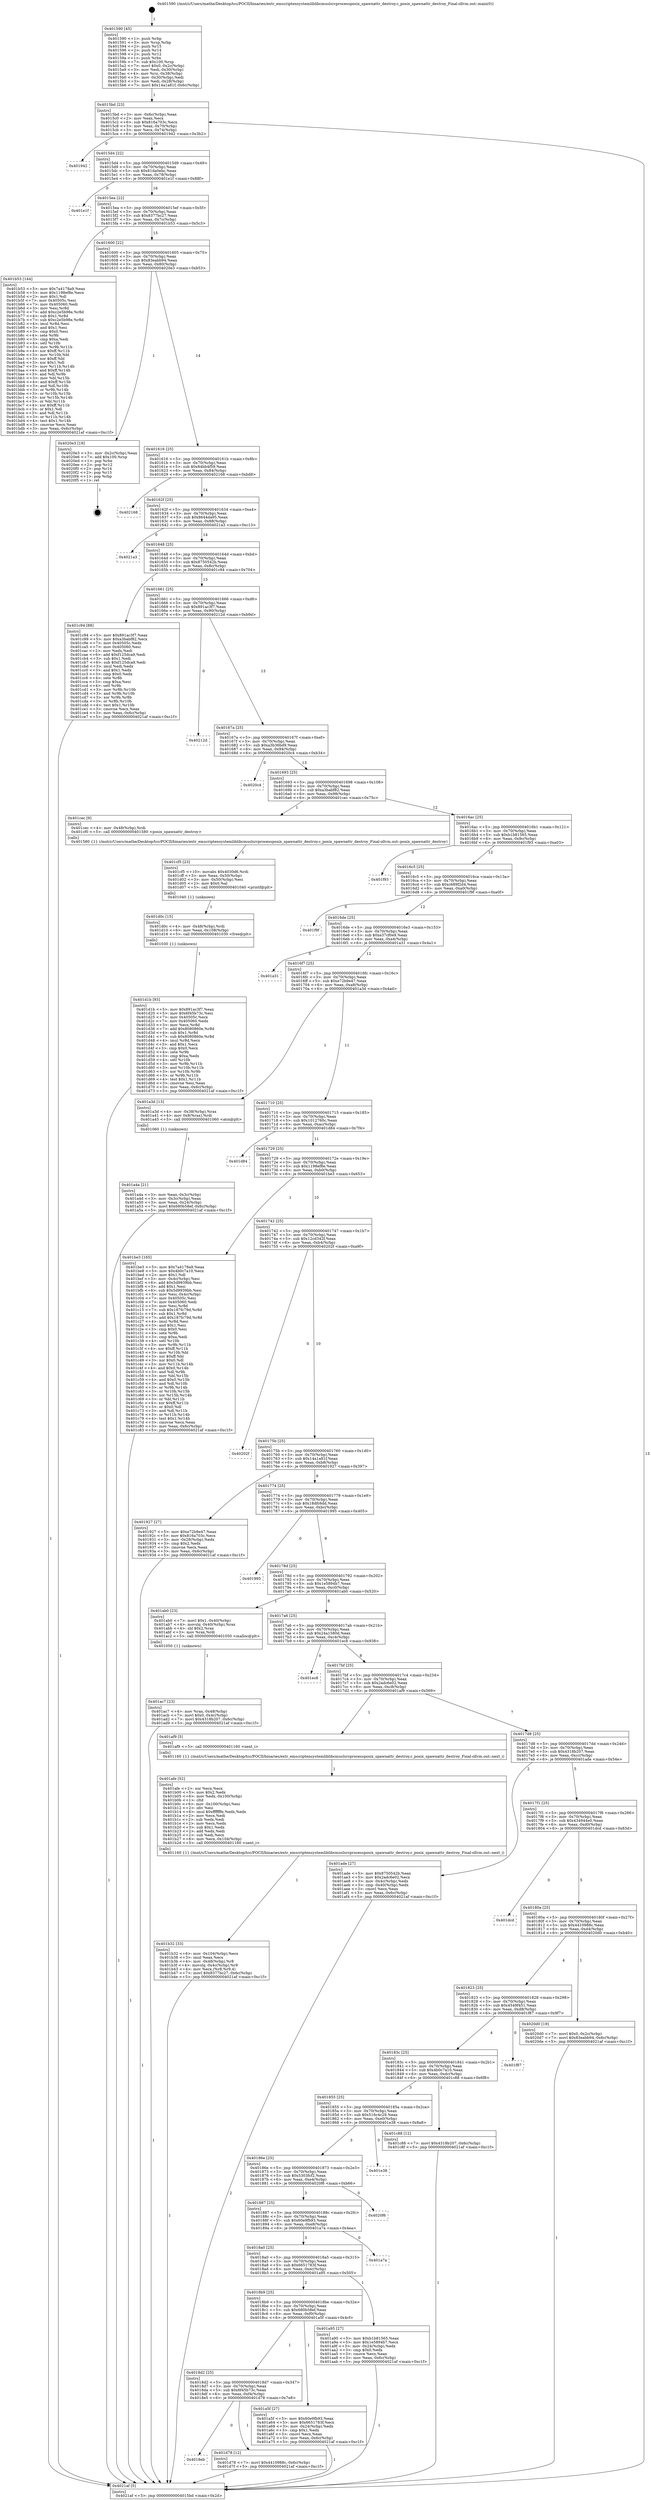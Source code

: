 digraph "0x401590" {
  label = "0x401590 (/mnt/c/Users/mathe/Desktop/tcc/POCII/binaries/extr_emscriptensystemliblibcmuslsrcprocessposix_spawnattr_destroy.c_posix_spawnattr_destroy_Final-ollvm.out::main(0))"
  labelloc = "t"
  node[shape=record]

  Entry [label="",width=0.3,height=0.3,shape=circle,fillcolor=black,style=filled]
  "0x4015bd" [label="{
     0x4015bd [23]\l
     | [instrs]\l
     &nbsp;&nbsp;0x4015bd \<+3\>: mov -0x6c(%rbp),%eax\l
     &nbsp;&nbsp;0x4015c0 \<+2\>: mov %eax,%ecx\l
     &nbsp;&nbsp;0x4015c2 \<+6\>: sub $0x816a703c,%ecx\l
     &nbsp;&nbsp;0x4015c8 \<+3\>: mov %eax,-0x70(%rbp)\l
     &nbsp;&nbsp;0x4015cb \<+3\>: mov %ecx,-0x74(%rbp)\l
     &nbsp;&nbsp;0x4015ce \<+6\>: je 0000000000401942 \<main+0x3b2\>\l
  }"]
  "0x401942" [label="{
     0x401942\l
  }", style=dashed]
  "0x4015d4" [label="{
     0x4015d4 [22]\l
     | [instrs]\l
     &nbsp;&nbsp;0x4015d4 \<+5\>: jmp 00000000004015d9 \<main+0x49\>\l
     &nbsp;&nbsp;0x4015d9 \<+3\>: mov -0x70(%rbp),%eax\l
     &nbsp;&nbsp;0x4015dc \<+5\>: sub $0x81da0ebc,%eax\l
     &nbsp;&nbsp;0x4015e1 \<+3\>: mov %eax,-0x78(%rbp)\l
     &nbsp;&nbsp;0x4015e4 \<+6\>: je 0000000000401e1f \<main+0x88f\>\l
  }"]
  Exit [label="",width=0.3,height=0.3,shape=circle,fillcolor=black,style=filled,peripheries=2]
  "0x401e1f" [label="{
     0x401e1f\l
  }", style=dashed]
  "0x4015ea" [label="{
     0x4015ea [22]\l
     | [instrs]\l
     &nbsp;&nbsp;0x4015ea \<+5\>: jmp 00000000004015ef \<main+0x5f\>\l
     &nbsp;&nbsp;0x4015ef \<+3\>: mov -0x70(%rbp),%eax\l
     &nbsp;&nbsp;0x4015f2 \<+5\>: sub $0x8377bc27,%eax\l
     &nbsp;&nbsp;0x4015f7 \<+3\>: mov %eax,-0x7c(%rbp)\l
     &nbsp;&nbsp;0x4015fa \<+6\>: je 0000000000401b53 \<main+0x5c3\>\l
  }"]
  "0x4018eb" [label="{
     0x4018eb\l
  }", style=dashed]
  "0x401b53" [label="{
     0x401b53 [144]\l
     | [instrs]\l
     &nbsp;&nbsp;0x401b53 \<+5\>: mov $0x7a4178a9,%eax\l
     &nbsp;&nbsp;0x401b58 \<+5\>: mov $0x1198ef8e,%ecx\l
     &nbsp;&nbsp;0x401b5d \<+2\>: mov $0x1,%dl\l
     &nbsp;&nbsp;0x401b5f \<+7\>: mov 0x40505c,%esi\l
     &nbsp;&nbsp;0x401b66 \<+7\>: mov 0x405060,%edi\l
     &nbsp;&nbsp;0x401b6d \<+3\>: mov %esi,%r8d\l
     &nbsp;&nbsp;0x401b70 \<+7\>: add $0xc2e5b98e,%r8d\l
     &nbsp;&nbsp;0x401b77 \<+4\>: sub $0x1,%r8d\l
     &nbsp;&nbsp;0x401b7b \<+7\>: sub $0xc2e5b98e,%r8d\l
     &nbsp;&nbsp;0x401b82 \<+4\>: imul %r8d,%esi\l
     &nbsp;&nbsp;0x401b86 \<+3\>: and $0x1,%esi\l
     &nbsp;&nbsp;0x401b89 \<+3\>: cmp $0x0,%esi\l
     &nbsp;&nbsp;0x401b8c \<+4\>: sete %r9b\l
     &nbsp;&nbsp;0x401b90 \<+3\>: cmp $0xa,%edi\l
     &nbsp;&nbsp;0x401b93 \<+4\>: setl %r10b\l
     &nbsp;&nbsp;0x401b97 \<+3\>: mov %r9b,%r11b\l
     &nbsp;&nbsp;0x401b9a \<+4\>: xor $0xff,%r11b\l
     &nbsp;&nbsp;0x401b9e \<+3\>: mov %r10b,%bl\l
     &nbsp;&nbsp;0x401ba1 \<+3\>: xor $0xff,%bl\l
     &nbsp;&nbsp;0x401ba4 \<+3\>: xor $0x1,%dl\l
     &nbsp;&nbsp;0x401ba7 \<+3\>: mov %r11b,%r14b\l
     &nbsp;&nbsp;0x401baa \<+4\>: and $0xff,%r14b\l
     &nbsp;&nbsp;0x401bae \<+3\>: and %dl,%r9b\l
     &nbsp;&nbsp;0x401bb1 \<+3\>: mov %bl,%r15b\l
     &nbsp;&nbsp;0x401bb4 \<+4\>: and $0xff,%r15b\l
     &nbsp;&nbsp;0x401bb8 \<+3\>: and %dl,%r10b\l
     &nbsp;&nbsp;0x401bbb \<+3\>: or %r9b,%r14b\l
     &nbsp;&nbsp;0x401bbe \<+3\>: or %r10b,%r15b\l
     &nbsp;&nbsp;0x401bc1 \<+3\>: xor %r15b,%r14b\l
     &nbsp;&nbsp;0x401bc4 \<+3\>: or %bl,%r11b\l
     &nbsp;&nbsp;0x401bc7 \<+4\>: xor $0xff,%r11b\l
     &nbsp;&nbsp;0x401bcb \<+3\>: or $0x1,%dl\l
     &nbsp;&nbsp;0x401bce \<+3\>: and %dl,%r11b\l
     &nbsp;&nbsp;0x401bd1 \<+3\>: or %r11b,%r14b\l
     &nbsp;&nbsp;0x401bd4 \<+4\>: test $0x1,%r14b\l
     &nbsp;&nbsp;0x401bd8 \<+3\>: cmovne %ecx,%eax\l
     &nbsp;&nbsp;0x401bdb \<+3\>: mov %eax,-0x6c(%rbp)\l
     &nbsp;&nbsp;0x401bde \<+5\>: jmp 00000000004021af \<main+0xc1f\>\l
  }"]
  "0x401600" [label="{
     0x401600 [22]\l
     | [instrs]\l
     &nbsp;&nbsp;0x401600 \<+5\>: jmp 0000000000401605 \<main+0x75\>\l
     &nbsp;&nbsp;0x401605 \<+3\>: mov -0x70(%rbp),%eax\l
     &nbsp;&nbsp;0x401608 \<+5\>: sub $0x83eabb94,%eax\l
     &nbsp;&nbsp;0x40160d \<+3\>: mov %eax,-0x80(%rbp)\l
     &nbsp;&nbsp;0x401610 \<+6\>: je 00000000004020e3 \<main+0xb53\>\l
  }"]
  "0x401d78" [label="{
     0x401d78 [12]\l
     | [instrs]\l
     &nbsp;&nbsp;0x401d78 \<+7\>: movl $0x4410988c,-0x6c(%rbp)\l
     &nbsp;&nbsp;0x401d7f \<+5\>: jmp 00000000004021af \<main+0xc1f\>\l
  }"]
  "0x4020e3" [label="{
     0x4020e3 [19]\l
     | [instrs]\l
     &nbsp;&nbsp;0x4020e3 \<+3\>: mov -0x2c(%rbp),%eax\l
     &nbsp;&nbsp;0x4020e6 \<+7\>: add $0x100,%rsp\l
     &nbsp;&nbsp;0x4020ed \<+1\>: pop %rbx\l
     &nbsp;&nbsp;0x4020ee \<+2\>: pop %r12\l
     &nbsp;&nbsp;0x4020f0 \<+2\>: pop %r14\l
     &nbsp;&nbsp;0x4020f2 \<+2\>: pop %r15\l
     &nbsp;&nbsp;0x4020f4 \<+1\>: pop %rbp\l
     &nbsp;&nbsp;0x4020f5 \<+1\>: ret\l
  }"]
  "0x401616" [label="{
     0x401616 [25]\l
     | [instrs]\l
     &nbsp;&nbsp;0x401616 \<+5\>: jmp 000000000040161b \<main+0x8b\>\l
     &nbsp;&nbsp;0x40161b \<+3\>: mov -0x70(%rbp),%eax\l
     &nbsp;&nbsp;0x40161e \<+5\>: sub $0x84bb4f59,%eax\l
     &nbsp;&nbsp;0x401623 \<+6\>: mov %eax,-0x84(%rbp)\l
     &nbsp;&nbsp;0x401629 \<+6\>: je 0000000000402168 \<main+0xbd8\>\l
  }"]
  "0x401d1b" [label="{
     0x401d1b [93]\l
     | [instrs]\l
     &nbsp;&nbsp;0x401d1b \<+5\>: mov $0x891ac3f7,%eax\l
     &nbsp;&nbsp;0x401d20 \<+5\>: mov $0x6f45b73c,%esi\l
     &nbsp;&nbsp;0x401d25 \<+7\>: mov 0x40505c,%ecx\l
     &nbsp;&nbsp;0x401d2c \<+7\>: mov 0x405060,%edx\l
     &nbsp;&nbsp;0x401d33 \<+3\>: mov %ecx,%r8d\l
     &nbsp;&nbsp;0x401d36 \<+7\>: add $0x8080860e,%r8d\l
     &nbsp;&nbsp;0x401d3d \<+4\>: sub $0x1,%r8d\l
     &nbsp;&nbsp;0x401d41 \<+7\>: sub $0x8080860e,%r8d\l
     &nbsp;&nbsp;0x401d48 \<+4\>: imul %r8d,%ecx\l
     &nbsp;&nbsp;0x401d4c \<+3\>: and $0x1,%ecx\l
     &nbsp;&nbsp;0x401d4f \<+3\>: cmp $0x0,%ecx\l
     &nbsp;&nbsp;0x401d52 \<+4\>: sete %r9b\l
     &nbsp;&nbsp;0x401d56 \<+3\>: cmp $0xa,%edx\l
     &nbsp;&nbsp;0x401d59 \<+4\>: setl %r10b\l
     &nbsp;&nbsp;0x401d5d \<+3\>: mov %r9b,%r11b\l
     &nbsp;&nbsp;0x401d60 \<+3\>: and %r10b,%r11b\l
     &nbsp;&nbsp;0x401d63 \<+3\>: xor %r10b,%r9b\l
     &nbsp;&nbsp;0x401d66 \<+3\>: or %r9b,%r11b\l
     &nbsp;&nbsp;0x401d69 \<+4\>: test $0x1,%r11b\l
     &nbsp;&nbsp;0x401d6d \<+3\>: cmovne %esi,%eax\l
     &nbsp;&nbsp;0x401d70 \<+3\>: mov %eax,-0x6c(%rbp)\l
     &nbsp;&nbsp;0x401d73 \<+5\>: jmp 00000000004021af \<main+0xc1f\>\l
  }"]
  "0x402168" [label="{
     0x402168\l
  }", style=dashed]
  "0x40162f" [label="{
     0x40162f [25]\l
     | [instrs]\l
     &nbsp;&nbsp;0x40162f \<+5\>: jmp 0000000000401634 \<main+0xa4\>\l
     &nbsp;&nbsp;0x401634 \<+3\>: mov -0x70(%rbp),%eax\l
     &nbsp;&nbsp;0x401637 \<+5\>: sub $0x8644da95,%eax\l
     &nbsp;&nbsp;0x40163c \<+6\>: mov %eax,-0x88(%rbp)\l
     &nbsp;&nbsp;0x401642 \<+6\>: je 00000000004021a3 \<main+0xc13\>\l
  }"]
  "0x401d0c" [label="{
     0x401d0c [15]\l
     | [instrs]\l
     &nbsp;&nbsp;0x401d0c \<+4\>: mov -0x48(%rbp),%rdi\l
     &nbsp;&nbsp;0x401d10 \<+6\>: mov %eax,-0x108(%rbp)\l
     &nbsp;&nbsp;0x401d16 \<+5\>: call 0000000000401030 \<free@plt\>\l
     | [calls]\l
     &nbsp;&nbsp;0x401030 \{1\} (unknown)\l
  }"]
  "0x4021a3" [label="{
     0x4021a3\l
  }", style=dashed]
  "0x401648" [label="{
     0x401648 [25]\l
     | [instrs]\l
     &nbsp;&nbsp;0x401648 \<+5\>: jmp 000000000040164d \<main+0xbd\>\l
     &nbsp;&nbsp;0x40164d \<+3\>: mov -0x70(%rbp),%eax\l
     &nbsp;&nbsp;0x401650 \<+5\>: sub $0x8750542b,%eax\l
     &nbsp;&nbsp;0x401655 \<+6\>: mov %eax,-0x8c(%rbp)\l
     &nbsp;&nbsp;0x40165b \<+6\>: je 0000000000401c94 \<main+0x704\>\l
  }"]
  "0x401cf5" [label="{
     0x401cf5 [23]\l
     | [instrs]\l
     &nbsp;&nbsp;0x401cf5 \<+10\>: movabs $0x4030d6,%rdi\l
     &nbsp;&nbsp;0x401cff \<+3\>: mov %eax,-0x50(%rbp)\l
     &nbsp;&nbsp;0x401d02 \<+3\>: mov -0x50(%rbp),%esi\l
     &nbsp;&nbsp;0x401d05 \<+2\>: mov $0x0,%al\l
     &nbsp;&nbsp;0x401d07 \<+5\>: call 0000000000401040 \<printf@plt\>\l
     | [calls]\l
     &nbsp;&nbsp;0x401040 \{1\} (unknown)\l
  }"]
  "0x401c94" [label="{
     0x401c94 [88]\l
     | [instrs]\l
     &nbsp;&nbsp;0x401c94 \<+5\>: mov $0x891ac3f7,%eax\l
     &nbsp;&nbsp;0x401c99 \<+5\>: mov $0xa3babf82,%ecx\l
     &nbsp;&nbsp;0x401c9e \<+7\>: mov 0x40505c,%edx\l
     &nbsp;&nbsp;0x401ca5 \<+7\>: mov 0x405060,%esi\l
     &nbsp;&nbsp;0x401cac \<+2\>: mov %edx,%edi\l
     &nbsp;&nbsp;0x401cae \<+6\>: add $0xf125dca9,%edi\l
     &nbsp;&nbsp;0x401cb4 \<+3\>: sub $0x1,%edi\l
     &nbsp;&nbsp;0x401cb7 \<+6\>: sub $0xf125dca9,%edi\l
     &nbsp;&nbsp;0x401cbd \<+3\>: imul %edi,%edx\l
     &nbsp;&nbsp;0x401cc0 \<+3\>: and $0x1,%edx\l
     &nbsp;&nbsp;0x401cc3 \<+3\>: cmp $0x0,%edx\l
     &nbsp;&nbsp;0x401cc6 \<+4\>: sete %r8b\l
     &nbsp;&nbsp;0x401cca \<+3\>: cmp $0xa,%esi\l
     &nbsp;&nbsp;0x401ccd \<+4\>: setl %r9b\l
     &nbsp;&nbsp;0x401cd1 \<+3\>: mov %r8b,%r10b\l
     &nbsp;&nbsp;0x401cd4 \<+3\>: and %r9b,%r10b\l
     &nbsp;&nbsp;0x401cd7 \<+3\>: xor %r9b,%r8b\l
     &nbsp;&nbsp;0x401cda \<+3\>: or %r8b,%r10b\l
     &nbsp;&nbsp;0x401cdd \<+4\>: test $0x1,%r10b\l
     &nbsp;&nbsp;0x401ce1 \<+3\>: cmovne %ecx,%eax\l
     &nbsp;&nbsp;0x401ce4 \<+3\>: mov %eax,-0x6c(%rbp)\l
     &nbsp;&nbsp;0x401ce7 \<+5\>: jmp 00000000004021af \<main+0xc1f\>\l
  }"]
  "0x401661" [label="{
     0x401661 [25]\l
     | [instrs]\l
     &nbsp;&nbsp;0x401661 \<+5\>: jmp 0000000000401666 \<main+0xd6\>\l
     &nbsp;&nbsp;0x401666 \<+3\>: mov -0x70(%rbp),%eax\l
     &nbsp;&nbsp;0x401669 \<+5\>: sub $0x891ac3f7,%eax\l
     &nbsp;&nbsp;0x40166e \<+6\>: mov %eax,-0x90(%rbp)\l
     &nbsp;&nbsp;0x401674 \<+6\>: je 000000000040212d \<main+0xb9d\>\l
  }"]
  "0x401b32" [label="{
     0x401b32 [33]\l
     | [instrs]\l
     &nbsp;&nbsp;0x401b32 \<+6\>: mov -0x104(%rbp),%ecx\l
     &nbsp;&nbsp;0x401b38 \<+3\>: imul %eax,%ecx\l
     &nbsp;&nbsp;0x401b3b \<+4\>: mov -0x48(%rbp),%r8\l
     &nbsp;&nbsp;0x401b3f \<+4\>: movslq -0x4c(%rbp),%r9\l
     &nbsp;&nbsp;0x401b43 \<+4\>: mov %ecx,(%r8,%r9,4)\l
     &nbsp;&nbsp;0x401b47 \<+7\>: movl $0x8377bc27,-0x6c(%rbp)\l
     &nbsp;&nbsp;0x401b4e \<+5\>: jmp 00000000004021af \<main+0xc1f\>\l
  }"]
  "0x40212d" [label="{
     0x40212d\l
  }", style=dashed]
  "0x40167a" [label="{
     0x40167a [25]\l
     | [instrs]\l
     &nbsp;&nbsp;0x40167a \<+5\>: jmp 000000000040167f \<main+0xef\>\l
     &nbsp;&nbsp;0x40167f \<+3\>: mov -0x70(%rbp),%eax\l
     &nbsp;&nbsp;0x401682 \<+5\>: sub $0xa3b36bd9,%eax\l
     &nbsp;&nbsp;0x401687 \<+6\>: mov %eax,-0x94(%rbp)\l
     &nbsp;&nbsp;0x40168d \<+6\>: je 00000000004020c4 \<main+0xb34\>\l
  }"]
  "0x401afe" [label="{
     0x401afe [52]\l
     | [instrs]\l
     &nbsp;&nbsp;0x401afe \<+2\>: xor %ecx,%ecx\l
     &nbsp;&nbsp;0x401b00 \<+5\>: mov $0x2,%edx\l
     &nbsp;&nbsp;0x401b05 \<+6\>: mov %edx,-0x100(%rbp)\l
     &nbsp;&nbsp;0x401b0b \<+1\>: cltd\l
     &nbsp;&nbsp;0x401b0c \<+6\>: mov -0x100(%rbp),%esi\l
     &nbsp;&nbsp;0x401b12 \<+2\>: idiv %esi\l
     &nbsp;&nbsp;0x401b14 \<+6\>: imul $0xfffffffe,%edx,%edx\l
     &nbsp;&nbsp;0x401b1a \<+2\>: mov %ecx,%edi\l
     &nbsp;&nbsp;0x401b1c \<+2\>: sub %edx,%edi\l
     &nbsp;&nbsp;0x401b1e \<+2\>: mov %ecx,%edx\l
     &nbsp;&nbsp;0x401b20 \<+3\>: sub $0x1,%edx\l
     &nbsp;&nbsp;0x401b23 \<+2\>: add %edx,%edi\l
     &nbsp;&nbsp;0x401b25 \<+2\>: sub %edi,%ecx\l
     &nbsp;&nbsp;0x401b27 \<+6\>: mov %ecx,-0x104(%rbp)\l
     &nbsp;&nbsp;0x401b2d \<+5\>: call 0000000000401160 \<next_i\>\l
     | [calls]\l
     &nbsp;&nbsp;0x401160 \{1\} (/mnt/c/Users/mathe/Desktop/tcc/POCII/binaries/extr_emscriptensystemliblibcmuslsrcprocessposix_spawnattr_destroy.c_posix_spawnattr_destroy_Final-ollvm.out::next_i)\l
  }"]
  "0x4020c4" [label="{
     0x4020c4\l
  }", style=dashed]
  "0x401693" [label="{
     0x401693 [25]\l
     | [instrs]\l
     &nbsp;&nbsp;0x401693 \<+5\>: jmp 0000000000401698 \<main+0x108\>\l
     &nbsp;&nbsp;0x401698 \<+3\>: mov -0x70(%rbp),%eax\l
     &nbsp;&nbsp;0x40169b \<+5\>: sub $0xa3babf82,%eax\l
     &nbsp;&nbsp;0x4016a0 \<+6\>: mov %eax,-0x98(%rbp)\l
     &nbsp;&nbsp;0x4016a6 \<+6\>: je 0000000000401cec \<main+0x75c\>\l
  }"]
  "0x401ac7" [label="{
     0x401ac7 [23]\l
     | [instrs]\l
     &nbsp;&nbsp;0x401ac7 \<+4\>: mov %rax,-0x48(%rbp)\l
     &nbsp;&nbsp;0x401acb \<+7\>: movl $0x0,-0x4c(%rbp)\l
     &nbsp;&nbsp;0x401ad2 \<+7\>: movl $0x4318b207,-0x6c(%rbp)\l
     &nbsp;&nbsp;0x401ad9 \<+5\>: jmp 00000000004021af \<main+0xc1f\>\l
  }"]
  "0x401cec" [label="{
     0x401cec [9]\l
     | [instrs]\l
     &nbsp;&nbsp;0x401cec \<+4\>: mov -0x48(%rbp),%rdi\l
     &nbsp;&nbsp;0x401cf0 \<+5\>: call 0000000000401580 \<posix_spawnattr_destroy\>\l
     | [calls]\l
     &nbsp;&nbsp;0x401580 \{1\} (/mnt/c/Users/mathe/Desktop/tcc/POCII/binaries/extr_emscriptensystemliblibcmuslsrcprocessposix_spawnattr_destroy.c_posix_spawnattr_destroy_Final-ollvm.out::posix_spawnattr_destroy)\l
  }"]
  "0x4016ac" [label="{
     0x4016ac [25]\l
     | [instrs]\l
     &nbsp;&nbsp;0x4016ac \<+5\>: jmp 00000000004016b1 \<main+0x121\>\l
     &nbsp;&nbsp;0x4016b1 \<+3\>: mov -0x70(%rbp),%eax\l
     &nbsp;&nbsp;0x4016b4 \<+5\>: sub $0xb1b81565,%eax\l
     &nbsp;&nbsp;0x4016b9 \<+6\>: mov %eax,-0x9c(%rbp)\l
     &nbsp;&nbsp;0x4016bf \<+6\>: je 0000000000401f93 \<main+0xa03\>\l
  }"]
  "0x4018d2" [label="{
     0x4018d2 [25]\l
     | [instrs]\l
     &nbsp;&nbsp;0x4018d2 \<+5\>: jmp 00000000004018d7 \<main+0x347\>\l
     &nbsp;&nbsp;0x4018d7 \<+3\>: mov -0x70(%rbp),%eax\l
     &nbsp;&nbsp;0x4018da \<+5\>: sub $0x6f45b73c,%eax\l
     &nbsp;&nbsp;0x4018df \<+6\>: mov %eax,-0xf4(%rbp)\l
     &nbsp;&nbsp;0x4018e5 \<+6\>: je 0000000000401d78 \<main+0x7e8\>\l
  }"]
  "0x401f93" [label="{
     0x401f93\l
  }", style=dashed]
  "0x4016c5" [label="{
     0x4016c5 [25]\l
     | [instrs]\l
     &nbsp;&nbsp;0x4016c5 \<+5\>: jmp 00000000004016ca \<main+0x13a\>\l
     &nbsp;&nbsp;0x4016ca \<+3\>: mov -0x70(%rbp),%eax\l
     &nbsp;&nbsp;0x4016cd \<+5\>: sub $0xc689f2d4,%eax\l
     &nbsp;&nbsp;0x4016d2 \<+6\>: mov %eax,-0xa0(%rbp)\l
     &nbsp;&nbsp;0x4016d8 \<+6\>: je 0000000000401f9f \<main+0xa0f\>\l
  }"]
  "0x401a5f" [label="{
     0x401a5f [27]\l
     | [instrs]\l
     &nbsp;&nbsp;0x401a5f \<+5\>: mov $0x60e9fb93,%eax\l
     &nbsp;&nbsp;0x401a64 \<+5\>: mov $0x6651783f,%ecx\l
     &nbsp;&nbsp;0x401a69 \<+3\>: mov -0x24(%rbp),%edx\l
     &nbsp;&nbsp;0x401a6c \<+3\>: cmp $0x1,%edx\l
     &nbsp;&nbsp;0x401a6f \<+3\>: cmovl %ecx,%eax\l
     &nbsp;&nbsp;0x401a72 \<+3\>: mov %eax,-0x6c(%rbp)\l
     &nbsp;&nbsp;0x401a75 \<+5\>: jmp 00000000004021af \<main+0xc1f\>\l
  }"]
  "0x401f9f" [label="{
     0x401f9f\l
  }", style=dashed]
  "0x4016de" [label="{
     0x4016de [25]\l
     | [instrs]\l
     &nbsp;&nbsp;0x4016de \<+5\>: jmp 00000000004016e3 \<main+0x153\>\l
     &nbsp;&nbsp;0x4016e3 \<+3\>: mov -0x70(%rbp),%eax\l
     &nbsp;&nbsp;0x4016e6 \<+5\>: sub $0xe37cf0e9,%eax\l
     &nbsp;&nbsp;0x4016eb \<+6\>: mov %eax,-0xa4(%rbp)\l
     &nbsp;&nbsp;0x4016f1 \<+6\>: je 0000000000401a31 \<main+0x4a1\>\l
  }"]
  "0x4018b9" [label="{
     0x4018b9 [25]\l
     | [instrs]\l
     &nbsp;&nbsp;0x4018b9 \<+5\>: jmp 00000000004018be \<main+0x32e\>\l
     &nbsp;&nbsp;0x4018be \<+3\>: mov -0x70(%rbp),%eax\l
     &nbsp;&nbsp;0x4018c1 \<+5\>: sub $0x680b58ef,%eax\l
     &nbsp;&nbsp;0x4018c6 \<+6\>: mov %eax,-0xf0(%rbp)\l
     &nbsp;&nbsp;0x4018cc \<+6\>: je 0000000000401a5f \<main+0x4cf\>\l
  }"]
  "0x401a31" [label="{
     0x401a31\l
  }", style=dashed]
  "0x4016f7" [label="{
     0x4016f7 [25]\l
     | [instrs]\l
     &nbsp;&nbsp;0x4016f7 \<+5\>: jmp 00000000004016fc \<main+0x16c\>\l
     &nbsp;&nbsp;0x4016fc \<+3\>: mov -0x70(%rbp),%eax\l
     &nbsp;&nbsp;0x4016ff \<+5\>: sub $0xe72b9e47,%eax\l
     &nbsp;&nbsp;0x401704 \<+6\>: mov %eax,-0xa8(%rbp)\l
     &nbsp;&nbsp;0x40170a \<+6\>: je 0000000000401a3d \<main+0x4ad\>\l
  }"]
  "0x401a95" [label="{
     0x401a95 [27]\l
     | [instrs]\l
     &nbsp;&nbsp;0x401a95 \<+5\>: mov $0xb1b81565,%eax\l
     &nbsp;&nbsp;0x401a9a \<+5\>: mov $0x1e5894b7,%ecx\l
     &nbsp;&nbsp;0x401a9f \<+3\>: mov -0x24(%rbp),%edx\l
     &nbsp;&nbsp;0x401aa2 \<+3\>: cmp $0x0,%edx\l
     &nbsp;&nbsp;0x401aa5 \<+3\>: cmove %ecx,%eax\l
     &nbsp;&nbsp;0x401aa8 \<+3\>: mov %eax,-0x6c(%rbp)\l
     &nbsp;&nbsp;0x401aab \<+5\>: jmp 00000000004021af \<main+0xc1f\>\l
  }"]
  "0x401a3d" [label="{
     0x401a3d [13]\l
     | [instrs]\l
     &nbsp;&nbsp;0x401a3d \<+4\>: mov -0x38(%rbp),%rax\l
     &nbsp;&nbsp;0x401a41 \<+4\>: mov 0x8(%rax),%rdi\l
     &nbsp;&nbsp;0x401a45 \<+5\>: call 0000000000401060 \<atoi@plt\>\l
     | [calls]\l
     &nbsp;&nbsp;0x401060 \{1\} (unknown)\l
  }"]
  "0x401710" [label="{
     0x401710 [25]\l
     | [instrs]\l
     &nbsp;&nbsp;0x401710 \<+5\>: jmp 0000000000401715 \<main+0x185\>\l
     &nbsp;&nbsp;0x401715 \<+3\>: mov -0x70(%rbp),%eax\l
     &nbsp;&nbsp;0x401718 \<+5\>: sub $0x1012760c,%eax\l
     &nbsp;&nbsp;0x40171d \<+6\>: mov %eax,-0xac(%rbp)\l
     &nbsp;&nbsp;0x401723 \<+6\>: je 0000000000401d84 \<main+0x7f4\>\l
  }"]
  "0x4018a0" [label="{
     0x4018a0 [25]\l
     | [instrs]\l
     &nbsp;&nbsp;0x4018a0 \<+5\>: jmp 00000000004018a5 \<main+0x315\>\l
     &nbsp;&nbsp;0x4018a5 \<+3\>: mov -0x70(%rbp),%eax\l
     &nbsp;&nbsp;0x4018a8 \<+5\>: sub $0x6651783f,%eax\l
     &nbsp;&nbsp;0x4018ad \<+6\>: mov %eax,-0xec(%rbp)\l
     &nbsp;&nbsp;0x4018b3 \<+6\>: je 0000000000401a95 \<main+0x505\>\l
  }"]
  "0x401d84" [label="{
     0x401d84\l
  }", style=dashed]
  "0x401729" [label="{
     0x401729 [25]\l
     | [instrs]\l
     &nbsp;&nbsp;0x401729 \<+5\>: jmp 000000000040172e \<main+0x19e\>\l
     &nbsp;&nbsp;0x40172e \<+3\>: mov -0x70(%rbp),%eax\l
     &nbsp;&nbsp;0x401731 \<+5\>: sub $0x1198ef8e,%eax\l
     &nbsp;&nbsp;0x401736 \<+6\>: mov %eax,-0xb0(%rbp)\l
     &nbsp;&nbsp;0x40173c \<+6\>: je 0000000000401be3 \<main+0x653\>\l
  }"]
  "0x401a7a" [label="{
     0x401a7a\l
  }", style=dashed]
  "0x401be3" [label="{
     0x401be3 [165]\l
     | [instrs]\l
     &nbsp;&nbsp;0x401be3 \<+5\>: mov $0x7a4178a9,%eax\l
     &nbsp;&nbsp;0x401be8 \<+5\>: mov $0x4b0c7a10,%ecx\l
     &nbsp;&nbsp;0x401bed \<+2\>: mov $0x1,%dl\l
     &nbsp;&nbsp;0x401bef \<+3\>: mov -0x4c(%rbp),%esi\l
     &nbsp;&nbsp;0x401bf2 \<+6\>: add $0x5d9939bb,%esi\l
     &nbsp;&nbsp;0x401bf8 \<+3\>: add $0x1,%esi\l
     &nbsp;&nbsp;0x401bfb \<+6\>: sub $0x5d9939bb,%esi\l
     &nbsp;&nbsp;0x401c01 \<+3\>: mov %esi,-0x4c(%rbp)\l
     &nbsp;&nbsp;0x401c04 \<+7\>: mov 0x40505c,%esi\l
     &nbsp;&nbsp;0x401c0b \<+7\>: mov 0x405060,%edi\l
     &nbsp;&nbsp;0x401c12 \<+3\>: mov %esi,%r8d\l
     &nbsp;&nbsp;0x401c15 \<+7\>: sub $0x187fc79d,%r8d\l
     &nbsp;&nbsp;0x401c1c \<+4\>: sub $0x1,%r8d\l
     &nbsp;&nbsp;0x401c20 \<+7\>: add $0x187fc79d,%r8d\l
     &nbsp;&nbsp;0x401c27 \<+4\>: imul %r8d,%esi\l
     &nbsp;&nbsp;0x401c2b \<+3\>: and $0x1,%esi\l
     &nbsp;&nbsp;0x401c2e \<+3\>: cmp $0x0,%esi\l
     &nbsp;&nbsp;0x401c31 \<+4\>: sete %r9b\l
     &nbsp;&nbsp;0x401c35 \<+3\>: cmp $0xa,%edi\l
     &nbsp;&nbsp;0x401c38 \<+4\>: setl %r10b\l
     &nbsp;&nbsp;0x401c3c \<+3\>: mov %r9b,%r11b\l
     &nbsp;&nbsp;0x401c3f \<+4\>: xor $0xff,%r11b\l
     &nbsp;&nbsp;0x401c43 \<+3\>: mov %r10b,%bl\l
     &nbsp;&nbsp;0x401c46 \<+3\>: xor $0xff,%bl\l
     &nbsp;&nbsp;0x401c49 \<+3\>: xor $0x0,%dl\l
     &nbsp;&nbsp;0x401c4c \<+3\>: mov %r11b,%r14b\l
     &nbsp;&nbsp;0x401c4f \<+4\>: and $0x0,%r14b\l
     &nbsp;&nbsp;0x401c53 \<+3\>: and %dl,%r9b\l
     &nbsp;&nbsp;0x401c56 \<+3\>: mov %bl,%r15b\l
     &nbsp;&nbsp;0x401c59 \<+4\>: and $0x0,%r15b\l
     &nbsp;&nbsp;0x401c5d \<+3\>: and %dl,%r10b\l
     &nbsp;&nbsp;0x401c60 \<+3\>: or %r9b,%r14b\l
     &nbsp;&nbsp;0x401c63 \<+3\>: or %r10b,%r15b\l
     &nbsp;&nbsp;0x401c66 \<+3\>: xor %r15b,%r14b\l
     &nbsp;&nbsp;0x401c69 \<+3\>: or %bl,%r11b\l
     &nbsp;&nbsp;0x401c6c \<+4\>: xor $0xff,%r11b\l
     &nbsp;&nbsp;0x401c70 \<+3\>: or $0x0,%dl\l
     &nbsp;&nbsp;0x401c73 \<+3\>: and %dl,%r11b\l
     &nbsp;&nbsp;0x401c76 \<+3\>: or %r11b,%r14b\l
     &nbsp;&nbsp;0x401c79 \<+4\>: test $0x1,%r14b\l
     &nbsp;&nbsp;0x401c7d \<+3\>: cmovne %ecx,%eax\l
     &nbsp;&nbsp;0x401c80 \<+3\>: mov %eax,-0x6c(%rbp)\l
     &nbsp;&nbsp;0x401c83 \<+5\>: jmp 00000000004021af \<main+0xc1f\>\l
  }"]
  "0x401742" [label="{
     0x401742 [25]\l
     | [instrs]\l
     &nbsp;&nbsp;0x401742 \<+5\>: jmp 0000000000401747 \<main+0x1b7\>\l
     &nbsp;&nbsp;0x401747 \<+3\>: mov -0x70(%rbp),%eax\l
     &nbsp;&nbsp;0x40174a \<+5\>: sub $0x12cd342f,%eax\l
     &nbsp;&nbsp;0x40174f \<+6\>: mov %eax,-0xb4(%rbp)\l
     &nbsp;&nbsp;0x401755 \<+6\>: je 000000000040202f \<main+0xa9f\>\l
  }"]
  "0x401887" [label="{
     0x401887 [25]\l
     | [instrs]\l
     &nbsp;&nbsp;0x401887 \<+5\>: jmp 000000000040188c \<main+0x2fc\>\l
     &nbsp;&nbsp;0x40188c \<+3\>: mov -0x70(%rbp),%eax\l
     &nbsp;&nbsp;0x40188f \<+5\>: sub $0x60e9fb93,%eax\l
     &nbsp;&nbsp;0x401894 \<+6\>: mov %eax,-0xe8(%rbp)\l
     &nbsp;&nbsp;0x40189a \<+6\>: je 0000000000401a7a \<main+0x4ea\>\l
  }"]
  "0x40202f" [label="{
     0x40202f\l
  }", style=dashed]
  "0x40175b" [label="{
     0x40175b [25]\l
     | [instrs]\l
     &nbsp;&nbsp;0x40175b \<+5\>: jmp 0000000000401760 \<main+0x1d0\>\l
     &nbsp;&nbsp;0x401760 \<+3\>: mov -0x70(%rbp),%eax\l
     &nbsp;&nbsp;0x401763 \<+5\>: sub $0x14a1a81f,%eax\l
     &nbsp;&nbsp;0x401768 \<+6\>: mov %eax,-0xb8(%rbp)\l
     &nbsp;&nbsp;0x40176e \<+6\>: je 0000000000401927 \<main+0x397\>\l
  }"]
  "0x4020f6" [label="{
     0x4020f6\l
  }", style=dashed]
  "0x401927" [label="{
     0x401927 [27]\l
     | [instrs]\l
     &nbsp;&nbsp;0x401927 \<+5\>: mov $0xe72b9e47,%eax\l
     &nbsp;&nbsp;0x40192c \<+5\>: mov $0x816a703c,%ecx\l
     &nbsp;&nbsp;0x401931 \<+3\>: mov -0x28(%rbp),%edx\l
     &nbsp;&nbsp;0x401934 \<+3\>: cmp $0x2,%edx\l
     &nbsp;&nbsp;0x401937 \<+3\>: cmovne %ecx,%eax\l
     &nbsp;&nbsp;0x40193a \<+3\>: mov %eax,-0x6c(%rbp)\l
     &nbsp;&nbsp;0x40193d \<+5\>: jmp 00000000004021af \<main+0xc1f\>\l
  }"]
  "0x401774" [label="{
     0x401774 [25]\l
     | [instrs]\l
     &nbsp;&nbsp;0x401774 \<+5\>: jmp 0000000000401779 \<main+0x1e9\>\l
     &nbsp;&nbsp;0x401779 \<+3\>: mov -0x70(%rbp),%eax\l
     &nbsp;&nbsp;0x40177c \<+5\>: sub $0x18dfc6dd,%eax\l
     &nbsp;&nbsp;0x401781 \<+6\>: mov %eax,-0xbc(%rbp)\l
     &nbsp;&nbsp;0x401787 \<+6\>: je 0000000000401995 \<main+0x405\>\l
  }"]
  "0x4021af" [label="{
     0x4021af [5]\l
     | [instrs]\l
     &nbsp;&nbsp;0x4021af \<+5\>: jmp 00000000004015bd \<main+0x2d\>\l
  }"]
  "0x401590" [label="{
     0x401590 [45]\l
     | [instrs]\l
     &nbsp;&nbsp;0x401590 \<+1\>: push %rbp\l
     &nbsp;&nbsp;0x401591 \<+3\>: mov %rsp,%rbp\l
     &nbsp;&nbsp;0x401594 \<+2\>: push %r15\l
     &nbsp;&nbsp;0x401596 \<+2\>: push %r14\l
     &nbsp;&nbsp;0x401598 \<+2\>: push %r12\l
     &nbsp;&nbsp;0x40159a \<+1\>: push %rbx\l
     &nbsp;&nbsp;0x40159b \<+7\>: sub $0x100,%rsp\l
     &nbsp;&nbsp;0x4015a2 \<+7\>: movl $0x0,-0x2c(%rbp)\l
     &nbsp;&nbsp;0x4015a9 \<+3\>: mov %edi,-0x30(%rbp)\l
     &nbsp;&nbsp;0x4015ac \<+4\>: mov %rsi,-0x38(%rbp)\l
     &nbsp;&nbsp;0x4015b0 \<+3\>: mov -0x30(%rbp),%edi\l
     &nbsp;&nbsp;0x4015b3 \<+3\>: mov %edi,-0x28(%rbp)\l
     &nbsp;&nbsp;0x4015b6 \<+7\>: movl $0x14a1a81f,-0x6c(%rbp)\l
  }"]
  "0x401a4a" [label="{
     0x401a4a [21]\l
     | [instrs]\l
     &nbsp;&nbsp;0x401a4a \<+3\>: mov %eax,-0x3c(%rbp)\l
     &nbsp;&nbsp;0x401a4d \<+3\>: mov -0x3c(%rbp),%eax\l
     &nbsp;&nbsp;0x401a50 \<+3\>: mov %eax,-0x24(%rbp)\l
     &nbsp;&nbsp;0x401a53 \<+7\>: movl $0x680b58ef,-0x6c(%rbp)\l
     &nbsp;&nbsp;0x401a5a \<+5\>: jmp 00000000004021af \<main+0xc1f\>\l
  }"]
  "0x40186e" [label="{
     0x40186e [25]\l
     | [instrs]\l
     &nbsp;&nbsp;0x40186e \<+5\>: jmp 0000000000401873 \<main+0x2e3\>\l
     &nbsp;&nbsp;0x401873 \<+3\>: mov -0x70(%rbp),%eax\l
     &nbsp;&nbsp;0x401876 \<+5\>: sub $0x5303fcf2,%eax\l
     &nbsp;&nbsp;0x40187b \<+6\>: mov %eax,-0xe4(%rbp)\l
     &nbsp;&nbsp;0x401881 \<+6\>: je 00000000004020f6 \<main+0xb66\>\l
  }"]
  "0x401995" [label="{
     0x401995\l
  }", style=dashed]
  "0x40178d" [label="{
     0x40178d [25]\l
     | [instrs]\l
     &nbsp;&nbsp;0x40178d \<+5\>: jmp 0000000000401792 \<main+0x202\>\l
     &nbsp;&nbsp;0x401792 \<+3\>: mov -0x70(%rbp),%eax\l
     &nbsp;&nbsp;0x401795 \<+5\>: sub $0x1e5894b7,%eax\l
     &nbsp;&nbsp;0x40179a \<+6\>: mov %eax,-0xc0(%rbp)\l
     &nbsp;&nbsp;0x4017a0 \<+6\>: je 0000000000401ab0 \<main+0x520\>\l
  }"]
  "0x401e38" [label="{
     0x401e38\l
  }", style=dashed]
  "0x401ab0" [label="{
     0x401ab0 [23]\l
     | [instrs]\l
     &nbsp;&nbsp;0x401ab0 \<+7\>: movl $0x1,-0x40(%rbp)\l
     &nbsp;&nbsp;0x401ab7 \<+4\>: movslq -0x40(%rbp),%rax\l
     &nbsp;&nbsp;0x401abb \<+4\>: shl $0x2,%rax\l
     &nbsp;&nbsp;0x401abf \<+3\>: mov %rax,%rdi\l
     &nbsp;&nbsp;0x401ac2 \<+5\>: call 0000000000401050 \<malloc@plt\>\l
     | [calls]\l
     &nbsp;&nbsp;0x401050 \{1\} (unknown)\l
  }"]
  "0x4017a6" [label="{
     0x4017a6 [25]\l
     | [instrs]\l
     &nbsp;&nbsp;0x4017a6 \<+5\>: jmp 00000000004017ab \<main+0x21b\>\l
     &nbsp;&nbsp;0x4017ab \<+3\>: mov -0x70(%rbp),%eax\l
     &nbsp;&nbsp;0x4017ae \<+5\>: sub $0x24a1580d,%eax\l
     &nbsp;&nbsp;0x4017b3 \<+6\>: mov %eax,-0xc4(%rbp)\l
     &nbsp;&nbsp;0x4017b9 \<+6\>: je 0000000000401ec8 \<main+0x938\>\l
  }"]
  "0x401855" [label="{
     0x401855 [25]\l
     | [instrs]\l
     &nbsp;&nbsp;0x401855 \<+5\>: jmp 000000000040185a \<main+0x2ca\>\l
     &nbsp;&nbsp;0x40185a \<+3\>: mov -0x70(%rbp),%eax\l
     &nbsp;&nbsp;0x40185d \<+5\>: sub $0x516c4c29,%eax\l
     &nbsp;&nbsp;0x401862 \<+6\>: mov %eax,-0xe0(%rbp)\l
     &nbsp;&nbsp;0x401868 \<+6\>: je 0000000000401e38 \<main+0x8a8\>\l
  }"]
  "0x401ec8" [label="{
     0x401ec8\l
  }", style=dashed]
  "0x4017bf" [label="{
     0x4017bf [25]\l
     | [instrs]\l
     &nbsp;&nbsp;0x4017bf \<+5\>: jmp 00000000004017c4 \<main+0x234\>\l
     &nbsp;&nbsp;0x4017c4 \<+3\>: mov -0x70(%rbp),%eax\l
     &nbsp;&nbsp;0x4017c7 \<+5\>: sub $0x2adc6e02,%eax\l
     &nbsp;&nbsp;0x4017cc \<+6\>: mov %eax,-0xc8(%rbp)\l
     &nbsp;&nbsp;0x4017d2 \<+6\>: je 0000000000401af9 \<main+0x569\>\l
  }"]
  "0x401c88" [label="{
     0x401c88 [12]\l
     | [instrs]\l
     &nbsp;&nbsp;0x401c88 \<+7\>: movl $0x4318b207,-0x6c(%rbp)\l
     &nbsp;&nbsp;0x401c8f \<+5\>: jmp 00000000004021af \<main+0xc1f\>\l
  }"]
  "0x401af9" [label="{
     0x401af9 [5]\l
     | [instrs]\l
     &nbsp;&nbsp;0x401af9 \<+5\>: call 0000000000401160 \<next_i\>\l
     | [calls]\l
     &nbsp;&nbsp;0x401160 \{1\} (/mnt/c/Users/mathe/Desktop/tcc/POCII/binaries/extr_emscriptensystemliblibcmuslsrcprocessposix_spawnattr_destroy.c_posix_spawnattr_destroy_Final-ollvm.out::next_i)\l
  }"]
  "0x4017d8" [label="{
     0x4017d8 [25]\l
     | [instrs]\l
     &nbsp;&nbsp;0x4017d8 \<+5\>: jmp 00000000004017dd \<main+0x24d\>\l
     &nbsp;&nbsp;0x4017dd \<+3\>: mov -0x70(%rbp),%eax\l
     &nbsp;&nbsp;0x4017e0 \<+5\>: sub $0x4318b207,%eax\l
     &nbsp;&nbsp;0x4017e5 \<+6\>: mov %eax,-0xcc(%rbp)\l
     &nbsp;&nbsp;0x4017eb \<+6\>: je 0000000000401ade \<main+0x54e\>\l
  }"]
  "0x40183c" [label="{
     0x40183c [25]\l
     | [instrs]\l
     &nbsp;&nbsp;0x40183c \<+5\>: jmp 0000000000401841 \<main+0x2b1\>\l
     &nbsp;&nbsp;0x401841 \<+3\>: mov -0x70(%rbp),%eax\l
     &nbsp;&nbsp;0x401844 \<+5\>: sub $0x4b0c7a10,%eax\l
     &nbsp;&nbsp;0x401849 \<+6\>: mov %eax,-0xdc(%rbp)\l
     &nbsp;&nbsp;0x40184f \<+6\>: je 0000000000401c88 \<main+0x6f8\>\l
  }"]
  "0x401ade" [label="{
     0x401ade [27]\l
     | [instrs]\l
     &nbsp;&nbsp;0x401ade \<+5\>: mov $0x8750542b,%eax\l
     &nbsp;&nbsp;0x401ae3 \<+5\>: mov $0x2adc6e02,%ecx\l
     &nbsp;&nbsp;0x401ae8 \<+3\>: mov -0x4c(%rbp),%edx\l
     &nbsp;&nbsp;0x401aeb \<+3\>: cmp -0x40(%rbp),%edx\l
     &nbsp;&nbsp;0x401aee \<+3\>: cmovl %ecx,%eax\l
     &nbsp;&nbsp;0x401af1 \<+3\>: mov %eax,-0x6c(%rbp)\l
     &nbsp;&nbsp;0x401af4 \<+5\>: jmp 00000000004021af \<main+0xc1f\>\l
  }"]
  "0x4017f1" [label="{
     0x4017f1 [25]\l
     | [instrs]\l
     &nbsp;&nbsp;0x4017f1 \<+5\>: jmp 00000000004017f6 \<main+0x266\>\l
     &nbsp;&nbsp;0x4017f6 \<+3\>: mov -0x70(%rbp),%eax\l
     &nbsp;&nbsp;0x4017f9 \<+5\>: sub $0x434944e0,%eax\l
     &nbsp;&nbsp;0x4017fe \<+6\>: mov %eax,-0xd0(%rbp)\l
     &nbsp;&nbsp;0x401804 \<+6\>: je 0000000000401dcd \<main+0x83d\>\l
  }"]
  "0x401f87" [label="{
     0x401f87\l
  }", style=dashed]
  "0x401dcd" [label="{
     0x401dcd\l
  }", style=dashed]
  "0x40180a" [label="{
     0x40180a [25]\l
     | [instrs]\l
     &nbsp;&nbsp;0x40180a \<+5\>: jmp 000000000040180f \<main+0x27f\>\l
     &nbsp;&nbsp;0x40180f \<+3\>: mov -0x70(%rbp),%eax\l
     &nbsp;&nbsp;0x401812 \<+5\>: sub $0x4410988c,%eax\l
     &nbsp;&nbsp;0x401817 \<+6\>: mov %eax,-0xd4(%rbp)\l
     &nbsp;&nbsp;0x40181d \<+6\>: je 00000000004020d0 \<main+0xb40\>\l
  }"]
  "0x401823" [label="{
     0x401823 [25]\l
     | [instrs]\l
     &nbsp;&nbsp;0x401823 \<+5\>: jmp 0000000000401828 \<main+0x298\>\l
     &nbsp;&nbsp;0x401828 \<+3\>: mov -0x70(%rbp),%eax\l
     &nbsp;&nbsp;0x40182b \<+5\>: sub $0x4549f451,%eax\l
     &nbsp;&nbsp;0x401830 \<+6\>: mov %eax,-0xd8(%rbp)\l
     &nbsp;&nbsp;0x401836 \<+6\>: je 0000000000401f87 \<main+0x9f7\>\l
  }"]
  "0x4020d0" [label="{
     0x4020d0 [19]\l
     | [instrs]\l
     &nbsp;&nbsp;0x4020d0 \<+7\>: movl $0x0,-0x2c(%rbp)\l
     &nbsp;&nbsp;0x4020d7 \<+7\>: movl $0x83eabb94,-0x6c(%rbp)\l
     &nbsp;&nbsp;0x4020de \<+5\>: jmp 00000000004021af \<main+0xc1f\>\l
  }"]
  Entry -> "0x401590" [label=" 1"]
  "0x4015bd" -> "0x401942" [label=" 0"]
  "0x4015bd" -> "0x4015d4" [label=" 16"]
  "0x4020e3" -> Exit [label=" 1"]
  "0x4015d4" -> "0x401e1f" [label=" 0"]
  "0x4015d4" -> "0x4015ea" [label=" 16"]
  "0x4020d0" -> "0x4021af" [label=" 1"]
  "0x4015ea" -> "0x401b53" [label=" 1"]
  "0x4015ea" -> "0x401600" [label=" 15"]
  "0x401d78" -> "0x4021af" [label=" 1"]
  "0x401600" -> "0x4020e3" [label=" 1"]
  "0x401600" -> "0x401616" [label=" 14"]
  "0x4018d2" -> "0x4018eb" [label=" 0"]
  "0x401616" -> "0x402168" [label=" 0"]
  "0x401616" -> "0x40162f" [label=" 14"]
  "0x4018d2" -> "0x401d78" [label=" 1"]
  "0x40162f" -> "0x4021a3" [label=" 0"]
  "0x40162f" -> "0x401648" [label=" 14"]
  "0x401d1b" -> "0x4021af" [label=" 1"]
  "0x401648" -> "0x401c94" [label=" 1"]
  "0x401648" -> "0x401661" [label=" 13"]
  "0x401d0c" -> "0x401d1b" [label=" 1"]
  "0x401661" -> "0x40212d" [label=" 0"]
  "0x401661" -> "0x40167a" [label=" 13"]
  "0x401cf5" -> "0x401d0c" [label=" 1"]
  "0x40167a" -> "0x4020c4" [label=" 0"]
  "0x40167a" -> "0x401693" [label=" 13"]
  "0x401cec" -> "0x401cf5" [label=" 1"]
  "0x401693" -> "0x401cec" [label=" 1"]
  "0x401693" -> "0x4016ac" [label=" 12"]
  "0x401c94" -> "0x4021af" [label=" 1"]
  "0x4016ac" -> "0x401f93" [label=" 0"]
  "0x4016ac" -> "0x4016c5" [label=" 12"]
  "0x401c88" -> "0x4021af" [label=" 1"]
  "0x4016c5" -> "0x401f9f" [label=" 0"]
  "0x4016c5" -> "0x4016de" [label=" 12"]
  "0x401be3" -> "0x4021af" [label=" 1"]
  "0x4016de" -> "0x401a31" [label=" 0"]
  "0x4016de" -> "0x4016f7" [label=" 12"]
  "0x401b32" -> "0x4021af" [label=" 1"]
  "0x4016f7" -> "0x401a3d" [label=" 1"]
  "0x4016f7" -> "0x401710" [label=" 11"]
  "0x401afe" -> "0x401b32" [label=" 1"]
  "0x401710" -> "0x401d84" [label=" 0"]
  "0x401710" -> "0x401729" [label=" 11"]
  "0x401ade" -> "0x4021af" [label=" 2"]
  "0x401729" -> "0x401be3" [label=" 1"]
  "0x401729" -> "0x401742" [label=" 10"]
  "0x401ac7" -> "0x4021af" [label=" 1"]
  "0x401742" -> "0x40202f" [label=" 0"]
  "0x401742" -> "0x40175b" [label=" 10"]
  "0x401a95" -> "0x4021af" [label=" 1"]
  "0x40175b" -> "0x401927" [label=" 1"]
  "0x40175b" -> "0x401774" [label=" 9"]
  "0x401927" -> "0x4021af" [label=" 1"]
  "0x401590" -> "0x4015bd" [label=" 1"]
  "0x4021af" -> "0x4015bd" [label=" 15"]
  "0x401a3d" -> "0x401a4a" [label=" 1"]
  "0x401a4a" -> "0x4021af" [label=" 1"]
  "0x401a5f" -> "0x4021af" [label=" 1"]
  "0x401774" -> "0x401995" [label=" 0"]
  "0x401774" -> "0x40178d" [label=" 9"]
  "0x4018b9" -> "0x401a5f" [label=" 1"]
  "0x40178d" -> "0x401ab0" [label=" 1"]
  "0x40178d" -> "0x4017a6" [label=" 8"]
  "0x401b53" -> "0x4021af" [label=" 1"]
  "0x4017a6" -> "0x401ec8" [label=" 0"]
  "0x4017a6" -> "0x4017bf" [label=" 8"]
  "0x4018a0" -> "0x401a95" [label=" 1"]
  "0x4017bf" -> "0x401af9" [label=" 1"]
  "0x4017bf" -> "0x4017d8" [label=" 7"]
  "0x401af9" -> "0x401afe" [label=" 1"]
  "0x4017d8" -> "0x401ade" [label=" 2"]
  "0x4017d8" -> "0x4017f1" [label=" 5"]
  "0x401887" -> "0x401a7a" [label=" 0"]
  "0x4017f1" -> "0x401dcd" [label=" 0"]
  "0x4017f1" -> "0x40180a" [label=" 5"]
  "0x401ab0" -> "0x401ac7" [label=" 1"]
  "0x40180a" -> "0x4020d0" [label=" 1"]
  "0x40180a" -> "0x401823" [label=" 4"]
  "0x40186e" -> "0x401887" [label=" 3"]
  "0x401823" -> "0x401f87" [label=" 0"]
  "0x401823" -> "0x40183c" [label=" 4"]
  "0x401887" -> "0x4018a0" [label=" 3"]
  "0x40183c" -> "0x401c88" [label=" 1"]
  "0x40183c" -> "0x401855" [label=" 3"]
  "0x4018a0" -> "0x4018b9" [label=" 2"]
  "0x401855" -> "0x401e38" [label=" 0"]
  "0x401855" -> "0x40186e" [label=" 3"]
  "0x4018b9" -> "0x4018d2" [label=" 1"]
  "0x40186e" -> "0x4020f6" [label=" 0"]
}

